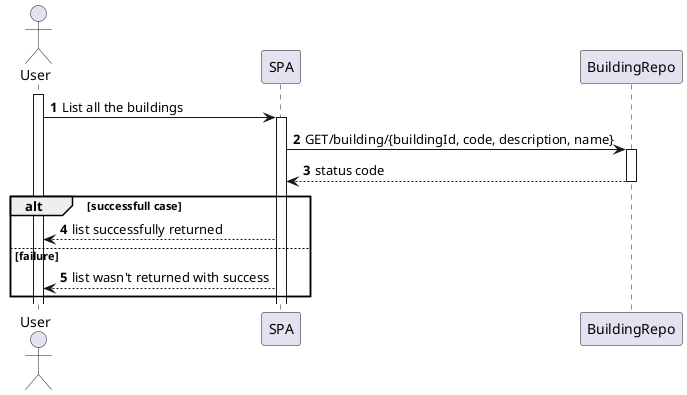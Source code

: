 @startuml
autonumber

Actor User
activate User
User -> SPA : List all the buildings
activate SPA

SPA -> BuildingRepo : GET/building/{buildingId, code, description, name}
activate BuildingRepo

BuildingRepo --> SPA : status code
deactivate BuildingRepo

alt successfull case
    SPA --> User : list successfully returned
else failure
    SPA --> User : list wasn't returned with success
end

@enduml